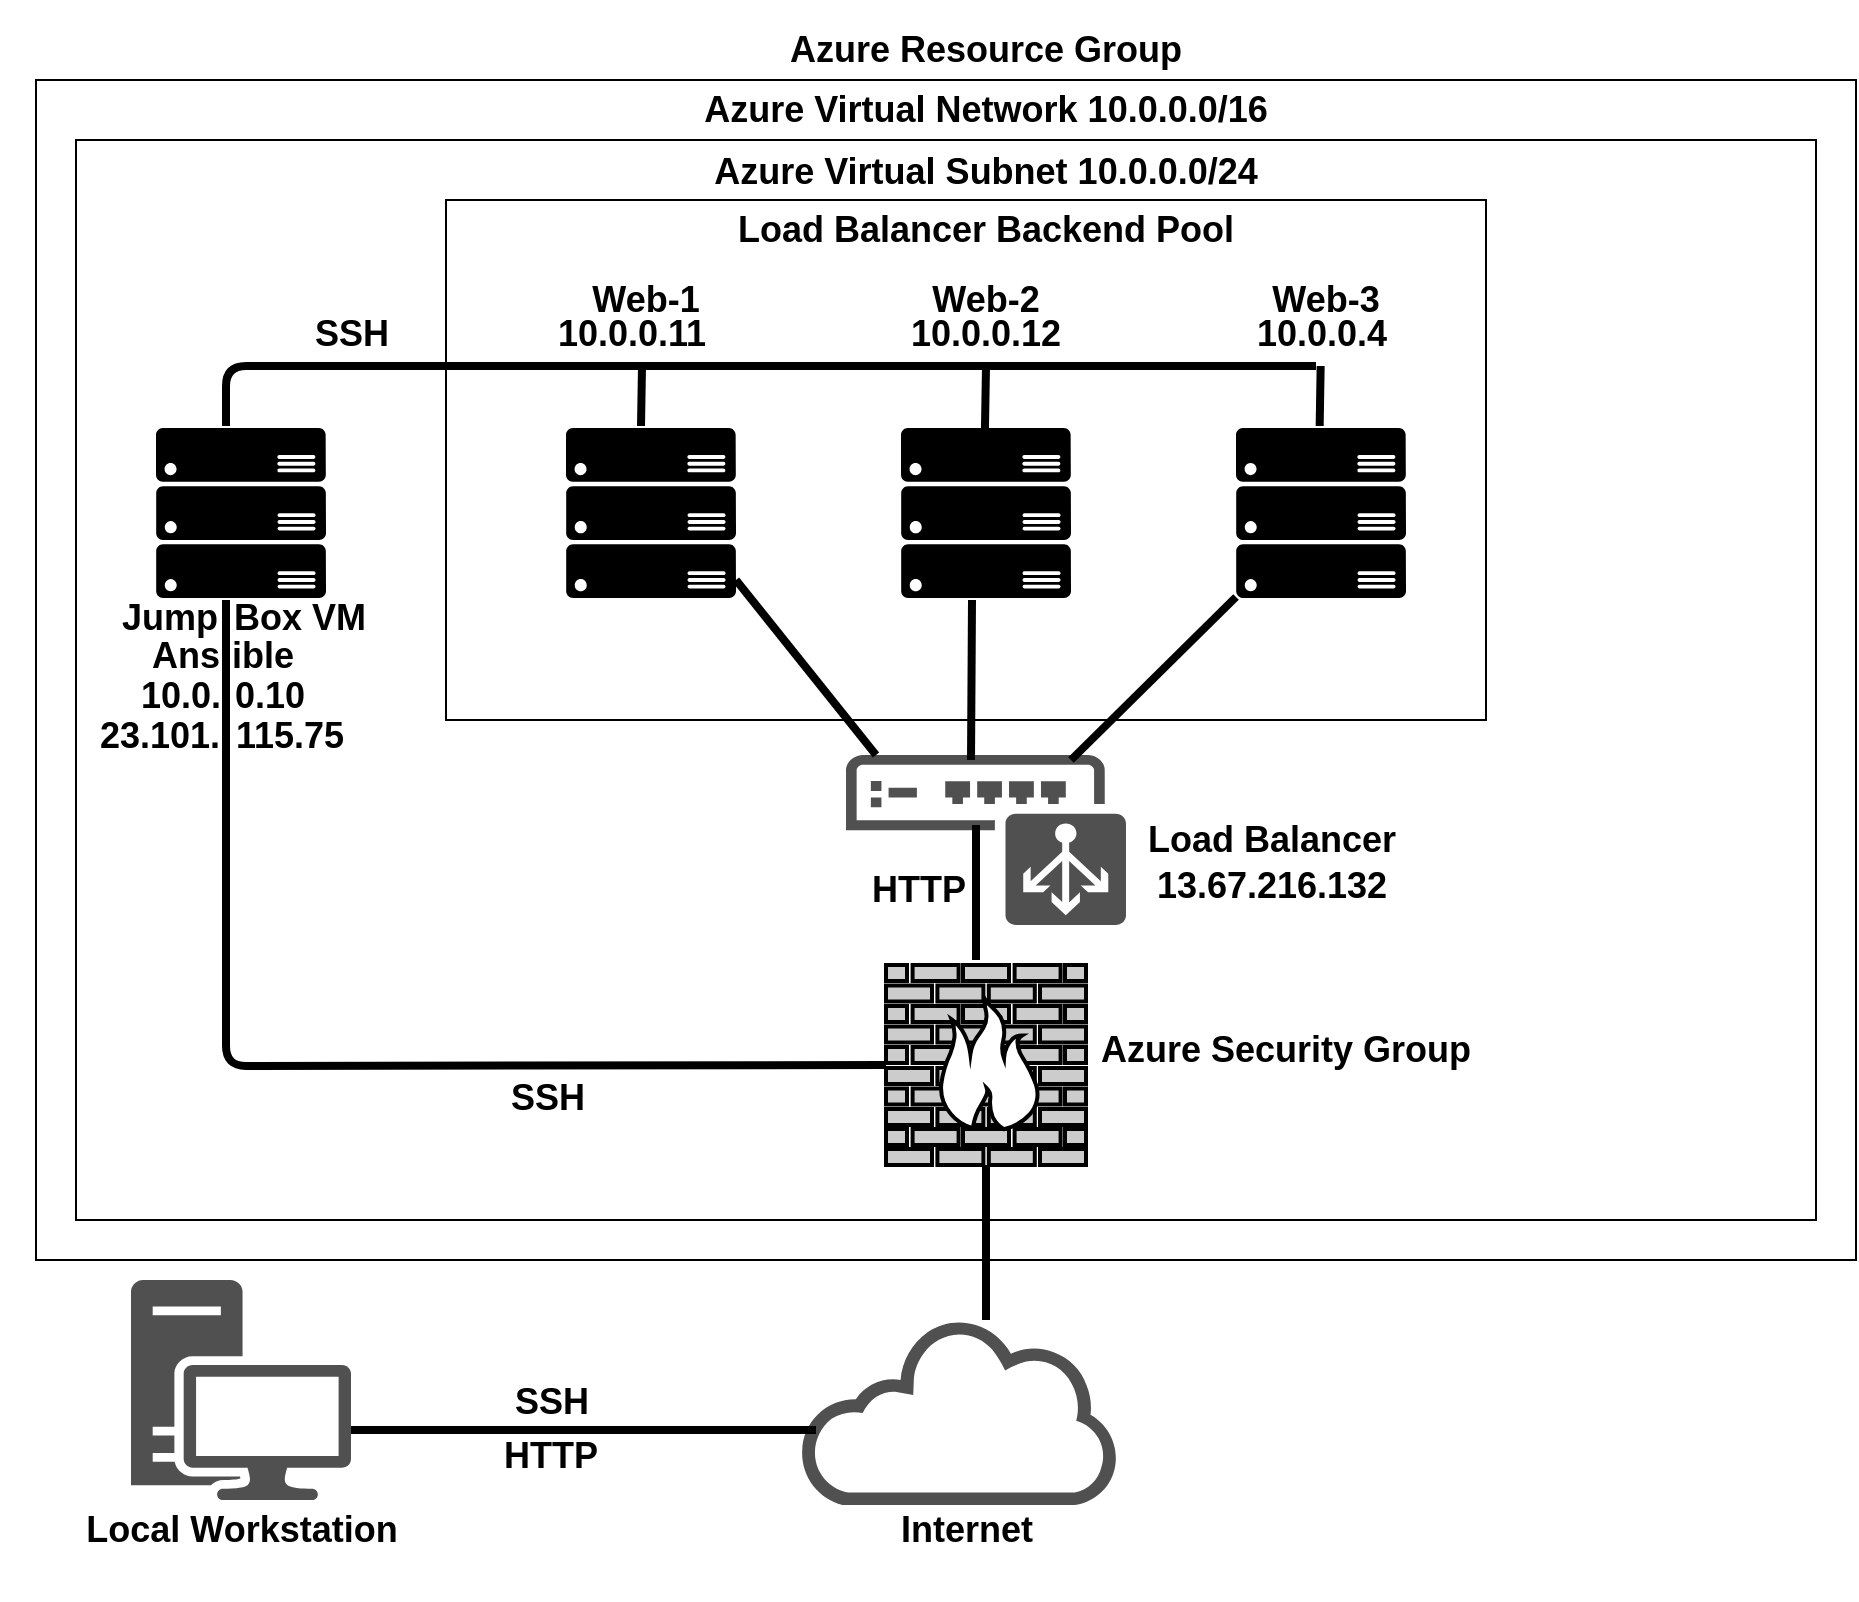 <mxfile version="14.4.9" type="device"><diagram id="uf47DsjJ-r_ef9QtA4V4" name="Page-1"><mxGraphModel dx="2996" dy="1017" grid="1" gridSize="10" guides="1" tooltips="1" connect="1" arrows="1" fold="1" page="1" pageScale="1" pageWidth="1100" pageHeight="850" math="0" shadow="0"><root><mxCell id="0"/><mxCell id="1" parent="0"/><mxCell id="CmLwdNrE5IBhYCCqxk_V-1" value="" style="rounded=0;whiteSpace=wrap;html=1;" vertex="1" parent="1"><mxGeometry x="-1080" y="40" width="910" height="590" as="geometry"/></mxCell><mxCell id="CmLwdNrE5IBhYCCqxk_V-2" value="" style="rounded=0;whiteSpace=wrap;html=1;" vertex="1" parent="1"><mxGeometry x="-1060" y="70" width="870" height="540" as="geometry"/></mxCell><mxCell id="CmLwdNrE5IBhYCCqxk_V-3" value="&lt;b&gt;&lt;font style=&quot;font-size: 18px&quot;&gt;Azure Resource Group&lt;/font&gt;&lt;/b&gt;" style="text;html=1;strokeColor=none;fillColor=none;align=center;verticalAlign=middle;whiteSpace=wrap;rounded=0;" vertex="1" parent="1"><mxGeometry x="-730" width="250" height="50" as="geometry"/></mxCell><mxCell id="CmLwdNrE5IBhYCCqxk_V-4" value="&lt;font style=&quot;font-size: 18px&quot;&gt;&lt;b&gt;Azure Virtual Network 10.0.0.0/16 &lt;/b&gt;&lt;/font&gt;" style="text;html=1;strokeColor=none;fillColor=none;align=center;verticalAlign=middle;whiteSpace=wrap;rounded=0;" vertex="1" parent="1"><mxGeometry x="-800" y="20" width="390" height="70" as="geometry"/></mxCell><mxCell id="CmLwdNrE5IBhYCCqxk_V-6" value="" style="pointerEvents=1;shadow=0;dashed=0;html=1;strokeColor=none;fillColor=#505050;labelPosition=center;verticalLabelPosition=bottom;verticalAlign=top;outlineConnect=0;align=center;shape=mxgraph.office.devices.workstation;" vertex="1" parent="1"><mxGeometry x="-1032.5" y="640" width="110" height="110" as="geometry"/></mxCell><mxCell id="CmLwdNrE5IBhYCCqxk_V-8" value="&lt;font style=&quot;font-size: 18px&quot;&gt;&lt;b&gt;Local Workstation&lt;/b&gt;&lt;/font&gt;" style="text;html=1;strokeColor=none;fillColor=none;align=center;verticalAlign=middle;whiteSpace=wrap;rounded=0;" vertex="1" parent="1"><mxGeometry x="-1097.5" y="730" width="240" height="70" as="geometry"/></mxCell><mxCell id="CmLwdNrE5IBhYCCqxk_V-10" value="&lt;font style=&quot;font-size: 18px&quot;&gt;&lt;b&gt;Internet&lt;/b&gt;&lt;/font&gt;" style="text;html=1;strokeColor=none;fillColor=none;align=center;verticalAlign=middle;whiteSpace=wrap;rounded=0;" vertex="1" parent="1"><mxGeometry x="-692.5" y="737.5" width="155" height="55" as="geometry"/></mxCell><mxCell id="CmLwdNrE5IBhYCCqxk_V-17" value="&lt;font style=&quot;font-size: 18px&quot;&gt;&lt;b&gt;SSH&lt;/b&gt;&lt;/font&gt;" style="text;html=1;strokeColor=none;fillColor=none;align=center;verticalAlign=middle;whiteSpace=wrap;rounded=0;" vertex="1" parent="1"><mxGeometry x="-867.5" y="681" width="90" height="40" as="geometry"/></mxCell><mxCell id="CmLwdNrE5IBhYCCqxk_V-19" value="" style="pointerEvents=1;shadow=0;dashed=0;html=1;strokeColor=none;fillColor=#505050;labelPosition=center;verticalLabelPosition=bottom;verticalAlign=top;outlineConnect=0;align=center;shape=mxgraph.office.devices.load_balancer;" vertex="1" parent="1"><mxGeometry x="-675" y="377.5" width="140" height="85" as="geometry"/></mxCell><mxCell id="CmLwdNrE5IBhYCCqxk_V-24" value="" style="rounded=0;whiteSpace=wrap;html=1;strokeColor=#000000;fillColor=#FFFFFF;" vertex="1" parent="1"><mxGeometry x="-875" y="100" width="520" height="260" as="geometry"/></mxCell><mxCell id="CmLwdNrE5IBhYCCqxk_V-25" value="" style="fontColor=#0066CC;verticalAlign=top;verticalLabelPosition=bottom;labelPosition=center;align=center;html=1;outlineConnect=0;fillColor=#CCCCCC;gradientColor=none;gradientDirection=north;strokeWidth=2;shape=mxgraph.networks.firewall;" vertex="1" parent="1"><mxGeometry x="-655" y="482.5" width="100" height="100" as="geometry"/></mxCell><mxCell id="CmLwdNrE5IBhYCCqxk_V-29" value="&lt;font style=&quot;font-size: 18px&quot;&gt;&lt;b&gt;Load Balancer&lt;br&gt;&lt;/b&gt;&lt;/font&gt;" style="text;html=1;strokeColor=none;fillColor=none;align=center;verticalAlign=middle;whiteSpace=wrap;rounded=0;" vertex="1" parent="1"><mxGeometry x="-647.5" y="345" width="370" height="150" as="geometry"/></mxCell><mxCell id="CmLwdNrE5IBhYCCqxk_V-31" value="" style="aspect=fixed;pointerEvents=1;shadow=0;dashed=0;html=1;strokeColor=none;labelPosition=center;verticalLabelPosition=bottom;verticalAlign=top;align=center;shape=mxgraph.azure.server_rack;fillColor=#000000;" vertex="1" parent="1"><mxGeometry x="-480" y="214" width="85" height="85" as="geometry"/></mxCell><mxCell id="CmLwdNrE5IBhYCCqxk_V-32" value="" style="aspect=fixed;pointerEvents=1;shadow=0;dashed=0;html=1;strokeColor=none;labelPosition=center;verticalLabelPosition=bottom;verticalAlign=top;align=center;shape=mxgraph.azure.server_rack;fillColor=#000000;" vertex="1" parent="1"><mxGeometry x="-1020" y="214" width="85" height="85" as="geometry"/></mxCell><mxCell id="CmLwdNrE5IBhYCCqxk_V-33" value="" style="aspect=fixed;pointerEvents=1;shadow=0;dashed=0;html=1;strokeColor=none;labelPosition=center;verticalLabelPosition=bottom;verticalAlign=top;align=center;shape=mxgraph.azure.server_rack;fillColor=#000000;" vertex="1" parent="1"><mxGeometry x="-647.5" y="214" width="85" height="85" as="geometry"/></mxCell><mxCell id="CmLwdNrE5IBhYCCqxk_V-34" value="&lt;font style=&quot;font-size: 18px&quot;&gt;&lt;b&gt;10.0.0.11&lt;/b&gt;&lt;/font&gt;" style="text;html=1;strokeColor=none;fillColor=none;align=center;verticalAlign=middle;whiteSpace=wrap;rounded=0;" vertex="1" parent="1"><mxGeometry x="-857.5" y="137" width="150" height="60" as="geometry"/></mxCell><mxCell id="CmLwdNrE5IBhYCCqxk_V-35" value="&lt;font style=&quot;font-size: 18px&quot;&gt;&lt;b&gt;HTTP&lt;/b&gt;&lt;/font&gt;" style="text;html=1;strokeColor=none;fillColor=none;align=center;verticalAlign=middle;whiteSpace=wrap;rounded=0;" vertex="1" parent="1"><mxGeometry x="-885" y="702.5" width="125" height="50" as="geometry"/></mxCell><mxCell id="CmLwdNrE5IBhYCCqxk_V-37" value="&lt;font style=&quot;font-size: 18px&quot;&gt;&lt;b&gt;Azure Virtual Subnet 10.0.0.0/24&lt;br&gt;&lt;/b&gt;&lt;/font&gt;" style="text;html=1;strokeColor=none;fillColor=none;align=center;verticalAlign=middle;whiteSpace=wrap;rounded=0;" vertex="1" parent="1"><mxGeometry x="-755" y="66" width="300" height="40" as="geometry"/></mxCell><mxCell id="CmLwdNrE5IBhYCCqxk_V-38" value="&lt;font style=&quot;font-size: 18px&quot;&gt;&lt;b&gt;Azure Security Group&lt;br&gt;&lt;/b&gt;&lt;/font&gt;" style="text;html=1;strokeColor=none;fillColor=none;align=center;verticalAlign=middle;whiteSpace=wrap;rounded=0;" vertex="1" parent="1"><mxGeometry x="-610" y="505" width="310" height="40" as="geometry"/></mxCell><mxCell id="CmLwdNrE5IBhYCCqxk_V-39" value="" style="aspect=fixed;pointerEvents=1;shadow=0;dashed=0;html=1;strokeColor=none;labelPosition=center;verticalLabelPosition=bottom;verticalAlign=top;align=center;shape=mxgraph.azure.server_rack;fillColor=#000000;" vertex="1" parent="1"><mxGeometry x="-815" y="214" width="85" height="85" as="geometry"/></mxCell><mxCell id="CmLwdNrE5IBhYCCqxk_V-40" value="&lt;font style=&quot;font-size: 18px&quot;&gt;&lt;b&gt;10.0.0.12&lt;/b&gt;&lt;/font&gt;" style="text;html=1;strokeColor=none;fillColor=none;align=center;verticalAlign=middle;whiteSpace=wrap;rounded=0;" vertex="1" parent="1"><mxGeometry x="-680" y="137" width="150" height="60" as="geometry"/></mxCell><mxCell id="CmLwdNrE5IBhYCCqxk_V-41" value="&lt;font style=&quot;font-size: 18px&quot;&gt;&lt;b&gt;10.0.&lt;/b&gt;&lt;/font&gt;" style="text;html=1;strokeColor=none;fillColor=none;align=center;verticalAlign=middle;whiteSpace=wrap;rounded=0;" vertex="1" parent="1"><mxGeometry x="-1047.62" y="318" width="80.75" height="60" as="geometry"/></mxCell><mxCell id="CmLwdNrE5IBhYCCqxk_V-42" value="&lt;font style=&quot;font-size: 18px&quot;&gt;&lt;b&gt;10.0.0.4&lt;/b&gt;&lt;/font&gt;" style="text;html=1;strokeColor=none;fillColor=none;align=center;verticalAlign=middle;whiteSpace=wrap;rounded=0;" vertex="1" parent="1"><mxGeometry x="-512.5" y="137" width="150" height="60" as="geometry"/></mxCell><mxCell id="CmLwdNrE5IBhYCCqxk_V-9" value="" style="pointerEvents=1;shadow=0;dashed=0;html=1;strokeColor=none;fillColor=#505050;labelPosition=center;verticalLabelPosition=bottom;outlineConnect=0;verticalAlign=top;align=center;shape=mxgraph.office.clouds.cloud;" vertex="1" parent="1"><mxGeometry x="-697.5" y="660" width="160" height="92.5" as="geometry"/></mxCell><mxCell id="CmLwdNrE5IBhYCCqxk_V-53" value="" style="endArrow=none;html=1;strokeWidth=4;" edge="1" parent="1"><mxGeometry width="50" height="50" relative="1" as="geometry"><mxPoint x="-922.5" y="715" as="sourcePoint"/><mxPoint x="-690" y="715" as="targetPoint"/></mxGeometry></mxCell><mxCell id="CmLwdNrE5IBhYCCqxk_V-61" value="" style="endArrow=none;html=1;strokeWidth=4;entryX=0.5;entryY=1;entryDx=0;entryDy=0;entryPerimeter=0;" edge="1" parent="1" target="CmLwdNrE5IBhYCCqxk_V-25"><mxGeometry width="50" height="50" relative="1" as="geometry"><mxPoint x="-605" y="660" as="sourcePoint"/><mxPoint x="-570" y="610" as="targetPoint"/></mxGeometry></mxCell><mxCell id="CmLwdNrE5IBhYCCqxk_V-63" value="" style="endArrow=none;html=1;strokeWidth=4;" edge="1" parent="1"><mxGeometry width="50" height="50" relative="1" as="geometry"><mxPoint x="-610" y="480" as="sourcePoint"/><mxPoint x="-610" y="412.5" as="targetPoint"/></mxGeometry></mxCell><mxCell id="CmLwdNrE5IBhYCCqxk_V-64" value="" style="endArrow=none;html=1;strokeWidth=4;" edge="1" parent="1"><mxGeometry width="50" height="50" relative="1" as="geometry"><mxPoint x="-612.5" y="380" as="sourcePoint"/><mxPoint x="-612" y="300" as="targetPoint"/></mxGeometry></mxCell><mxCell id="CmLwdNrE5IBhYCCqxk_V-65" value="" style="endArrow=none;html=1;strokeWidth=4;" edge="1" parent="1" target="CmLwdNrE5IBhYCCqxk_V-31"><mxGeometry width="50" height="50" relative="1" as="geometry"><mxPoint x="-562.5" y="380" as="sourcePoint"/><mxPoint x="-439" y="240" as="targetPoint"/></mxGeometry></mxCell><mxCell id="CmLwdNrE5IBhYCCqxk_V-66" value="" style="endArrow=none;html=1;strokeWidth=4;" edge="1" parent="1"><mxGeometry width="50" height="50" relative="1" as="geometry"><mxPoint x="-660" y="377.5" as="sourcePoint"/><mxPoint x="-730" y="290" as="targetPoint"/></mxGeometry></mxCell><mxCell id="CmLwdNrE5IBhYCCqxk_V-67" value="" style="endArrow=none;html=1;strokeWidth=4;" edge="1" parent="1"><mxGeometry width="50" height="50" relative="1" as="geometry"><mxPoint x="-985" y="213" as="sourcePoint"/><mxPoint x="-440" y="183" as="targetPoint"/><Array as="points"><mxPoint x="-985" y="183"/></Array></mxGeometry></mxCell><mxCell id="CmLwdNrE5IBhYCCqxk_V-68" value="" style="endArrow=none;html=1;strokeWidth=4;" edge="1" parent="1"><mxGeometry width="50" height="50" relative="1" as="geometry"><mxPoint x="-777.5" y="213" as="sourcePoint"/><mxPoint x="-777" y="183" as="targetPoint"/></mxGeometry></mxCell><mxCell id="CmLwdNrE5IBhYCCqxk_V-69" value="" style="endArrow=none;html=1;strokeWidth=4;" edge="1" parent="1"><mxGeometry width="50" height="50" relative="1" as="geometry"><mxPoint x="-605.67" y="223" as="sourcePoint"/><mxPoint x="-605" y="183" as="targetPoint"/></mxGeometry></mxCell><mxCell id="CmLwdNrE5IBhYCCqxk_V-70" value="" style="endArrow=none;html=1;strokeWidth=4;" edge="1" parent="1"><mxGeometry width="50" height="50" relative="1" as="geometry"><mxPoint x="-438.17" y="213" as="sourcePoint"/><mxPoint x="-437.67" y="183" as="targetPoint"/></mxGeometry></mxCell><mxCell id="CmLwdNrE5IBhYCCqxk_V-71" value="" style="endArrow=none;html=1;strokeWidth=4;" edge="1" parent="1"><mxGeometry width="50" height="50" relative="1" as="geometry"><mxPoint x="-985" y="300" as="sourcePoint"/><mxPoint x="-655" y="532.5" as="targetPoint"/><Array as="points"><mxPoint x="-985" y="533"/></Array></mxGeometry></mxCell><mxCell id="CmLwdNrE5IBhYCCqxk_V-72" value="&lt;font style=&quot;font-size: 18px&quot;&gt;&lt;b&gt;SSH&lt;/b&gt;&lt;/font&gt;" style="text;html=1;strokeColor=none;fillColor=none;align=center;verticalAlign=middle;whiteSpace=wrap;rounded=0;" vertex="1" parent="1"><mxGeometry x="-869" y="529" width="90" height="40" as="geometry"/></mxCell><mxCell id="CmLwdNrE5IBhYCCqxk_V-75" value="&lt;font style=&quot;font-size: 18px&quot;&gt;&lt;b&gt;Load Balancer&lt;/b&gt; &lt;b&gt;Backend Pool&lt;/b&gt;&lt;br&gt;&lt;b&gt;&lt;/b&gt;&lt;/font&gt;" style="text;html=1;strokeColor=none;fillColor=none;align=center;verticalAlign=middle;whiteSpace=wrap;rounded=0;" vertex="1" parent="1"><mxGeometry x="-790" y="40" width="370" height="150" as="geometry"/></mxCell><mxCell id="CmLwdNrE5IBhYCCqxk_V-76" value="&lt;font style=&quot;font-size: 18px&quot;&gt;&lt;b&gt;SSH&lt;/b&gt;&lt;/font&gt;" style="text;html=1;strokeColor=none;fillColor=none;align=center;verticalAlign=middle;whiteSpace=wrap;rounded=0;" vertex="1" parent="1"><mxGeometry x="-967" y="147" width="90" height="40" as="geometry"/></mxCell><mxCell id="CmLwdNrE5IBhYCCqxk_V-81" value="&lt;font style=&quot;font-size: 18px&quot;&gt;&lt;b&gt;Web-1&lt;/b&gt;&lt;/font&gt;" style="text;html=1;strokeColor=none;fillColor=none;align=center;verticalAlign=middle;whiteSpace=wrap;rounded=0;" vertex="1" parent="1"><mxGeometry x="-820" y="130" width="90" height="40" as="geometry"/></mxCell><mxCell id="CmLwdNrE5IBhYCCqxk_V-82" value="&lt;font style=&quot;font-size: 18px&quot;&gt;&lt;b&gt;Web-2&lt;/b&gt;&lt;/font&gt;" style="text;html=1;strokeColor=none;fillColor=none;align=center;verticalAlign=middle;whiteSpace=wrap;rounded=0;" vertex="1" parent="1"><mxGeometry x="-650" y="130" width="90" height="40" as="geometry"/></mxCell><mxCell id="CmLwdNrE5IBhYCCqxk_V-83" value="&lt;font style=&quot;font-size: 18px&quot;&gt;&lt;b&gt;Web-3&lt;/b&gt;&lt;/font&gt;" style="text;html=1;strokeColor=none;fillColor=none;align=center;verticalAlign=middle;whiteSpace=wrap;rounded=0;" vertex="1" parent="1"><mxGeometry x="-480" y="130" width="90" height="40" as="geometry"/></mxCell><mxCell id="CmLwdNrE5IBhYCCqxk_V-84" value="&lt;font style=&quot;font-size: 18px&quot;&gt;&lt;b&gt;HTTP&lt;/b&gt;&lt;/font&gt;" style="text;html=1;strokeColor=none;fillColor=none;align=center;verticalAlign=middle;whiteSpace=wrap;rounded=0;" vertex="1" parent="1"><mxGeometry x="-701" y="420" width="125" height="50" as="geometry"/></mxCell><mxCell id="CmLwdNrE5IBhYCCqxk_V-86" value="&lt;font style=&quot;font-size: 18px&quot;&gt;&lt;b&gt;13.67.216.132&lt;/b&gt;&lt;/font&gt;" style="text;html=1;strokeColor=none;fillColor=none;align=center;verticalAlign=middle;whiteSpace=wrap;rounded=0;fontSize=11;" vertex="1" parent="1"><mxGeometry x="-597.5" y="402.5" width="270" height="80" as="geometry"/></mxCell><mxCell id="CmLwdNrE5IBhYCCqxk_V-87" value="&lt;font style=&quot;font-size: 18px&quot;&gt;&lt;b&gt;&lt;font style=&quot;font-size: 18px&quot;&gt;Jump&lt;/font&gt;&lt;br&gt;&lt;/b&gt;&lt;/font&gt;" style="text;html=1;strokeColor=none;fillColor=none;align=center;verticalAlign=middle;whiteSpace=wrap;rounded=0;fontSize=11;" vertex="1" parent="1"><mxGeometry x="-1057" y="289" width="87.5" height="40" as="geometry"/></mxCell><mxCell id="CmLwdNrE5IBhYCCqxk_V-89" value="&lt;b&gt;&lt;font style=&quot;font-size: 18px&quot;&gt;Box VM&lt;/font&gt;&lt;/b&gt;&lt;font style=&quot;font-size: 18px&quot;&gt;&lt;b&gt;&lt;br&gt;&lt;/b&gt;&lt;/font&gt;" style="text;html=1;strokeColor=none;fillColor=none;align=center;verticalAlign=middle;whiteSpace=wrap;rounded=0;fontSize=11;" vertex="1" parent="1"><mxGeometry x="-992.5" y="289" width="87.5" height="40" as="geometry"/></mxCell><mxCell id="CmLwdNrE5IBhYCCqxk_V-90" value="&lt;font style=&quot;font-size: 18px&quot;&gt;&lt;b&gt;0.10&lt;/b&gt;&lt;/font&gt;" style="text;html=1;strokeColor=none;fillColor=none;align=center;verticalAlign=middle;whiteSpace=wrap;rounded=0;" vertex="1" parent="1"><mxGeometry x="-993.5" y="318" width="60" height="60" as="geometry"/></mxCell><mxCell id="CmLwdNrE5IBhYCCqxk_V-91" value="&lt;b&gt;&lt;font style=&quot;font-size: 18px&quot;&gt;23.101.&lt;/font&gt;&lt;/b&gt;" style="text;html=1;strokeColor=none;fillColor=none;align=center;verticalAlign=middle;whiteSpace=wrap;rounded=0;fontSize=11;" vertex="1" parent="1"><mxGeometry x="-1058.25" y="347.75" width="80" height="40" as="geometry"/></mxCell><mxCell id="CmLwdNrE5IBhYCCqxk_V-92" value="&lt;b&gt;&lt;font style=&quot;font-size: 18px&quot;&gt;115.75&lt;/font&gt;&lt;/b&gt;" style="text;html=1;strokeColor=none;fillColor=none;align=center;verticalAlign=middle;whiteSpace=wrap;rounded=0;fontSize=11;" vertex="1" parent="1"><mxGeometry x="-993.5" y="347.75" width="80" height="40" as="geometry"/></mxCell><mxCell id="CmLwdNrE5IBhYCCqxk_V-94" value="&lt;b&gt;&lt;font style=&quot;font-size: 18px&quot;&gt;Ans&lt;/font&gt;&lt;/b&gt;" style="text;html=1;strokeColor=none;fillColor=none;align=center;verticalAlign=middle;whiteSpace=wrap;rounded=0;fontSize=11;" vertex="1" parent="1"><mxGeometry x="-1065" y="306" width="120" height="43.75" as="geometry"/></mxCell><mxCell id="CmLwdNrE5IBhYCCqxk_V-95" value="&lt;b&gt;&lt;font style=&quot;font-size: 18px&quot;&gt;ible&lt;/font&gt;&lt;/b&gt;" style="text;html=1;strokeColor=none;fillColor=none;align=center;verticalAlign=middle;whiteSpace=wrap;rounded=0;fontSize=11;" vertex="1" parent="1"><mxGeometry x="-1009" y="312.88" width="84.5" height="30" as="geometry"/></mxCell></root></mxGraphModel></diagram></mxfile>